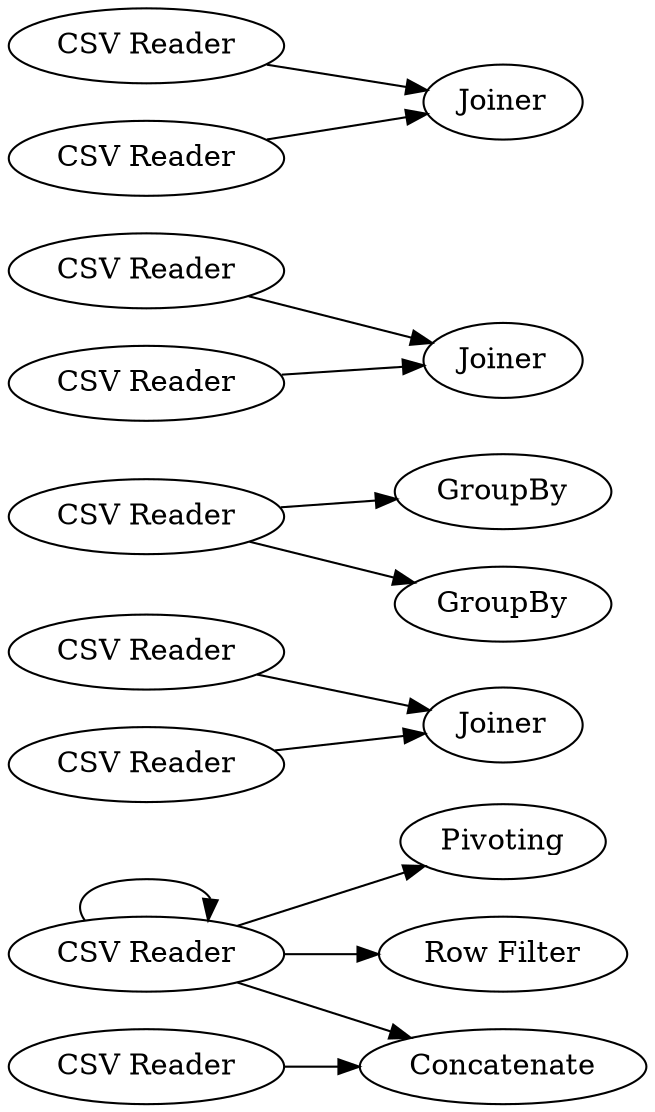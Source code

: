 digraph {
	21 -> 10
	21 -> 23
	16 -> 17
	21 -> 7
	2 -> 1
	15 -> 17
	19 -> 20
	18 -> 20
	2 -> 3
	14 -> 13
	21 -> 21
	11 -> 13
	22 -> 23
	16 [label="CSV Reader"]
	13 [label=Joiner]
	20 [label=Joiner]
	1 [label=GroupBy]
	7 [label="Row Filter"]
	22 [label="CSV Reader"]
	11 [label="CSV Reader"]
	21 [label="CSV Reader"]
	18 [label="CSV Reader"]
	23 [label=Concatenate]
	15 [label="CSV Reader"]
	14 [label="CSV Reader"]
	17 [label=Joiner]
	3 [label=GroupBy]
	2 [label="CSV Reader"]
	10 [label=Pivoting]
	19 [label="CSV Reader"]
	rankdir=LR
}
